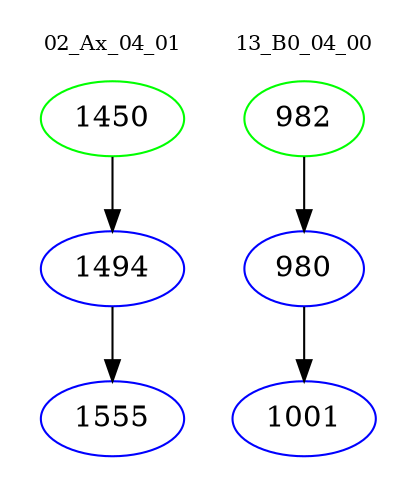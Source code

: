 digraph{
subgraph cluster_0 {
color = white
label = "02_Ax_04_01";
fontsize=10;
T0_1450 [label="1450", color="green"]
T0_1450 -> T0_1494 [color="black"]
T0_1494 [label="1494", color="blue"]
T0_1494 -> T0_1555 [color="black"]
T0_1555 [label="1555", color="blue"]
}
subgraph cluster_1 {
color = white
label = "13_B0_04_00";
fontsize=10;
T1_982 [label="982", color="green"]
T1_982 -> T1_980 [color="black"]
T1_980 [label="980", color="blue"]
T1_980 -> T1_1001 [color="black"]
T1_1001 [label="1001", color="blue"]
}
}

